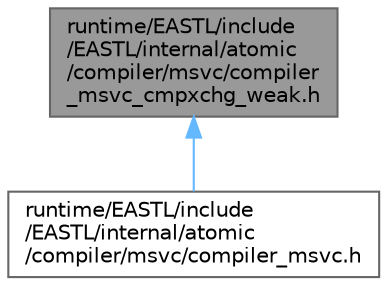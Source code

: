 digraph "runtime/EASTL/include/EASTL/internal/atomic/compiler/msvc/compiler_msvc_cmpxchg_weak.h"
{
 // LATEX_PDF_SIZE
  bgcolor="transparent";
  edge [fontname=Helvetica,fontsize=10,labelfontname=Helvetica,labelfontsize=10];
  node [fontname=Helvetica,fontsize=10,shape=box,height=0.2,width=0.4];
  Node1 [id="Node000001",label="runtime/EASTL/include\l/EASTL/internal/atomic\l/compiler/msvc/compiler\l_msvc_cmpxchg_weak.h",height=0.2,width=0.4,color="gray40", fillcolor="grey60", style="filled", fontcolor="black",tooltip=" "];
  Node1 -> Node2 [id="edge1_Node000001_Node000002",dir="back",color="steelblue1",style="solid",tooltip=" "];
  Node2 [id="Node000002",label="runtime/EASTL/include\l/EASTL/internal/atomic\l/compiler/msvc/compiler_msvc.h",height=0.2,width=0.4,color="grey40", fillcolor="white", style="filled",URL="$compiler__msvc_8h.html",tooltip=" "];
}
